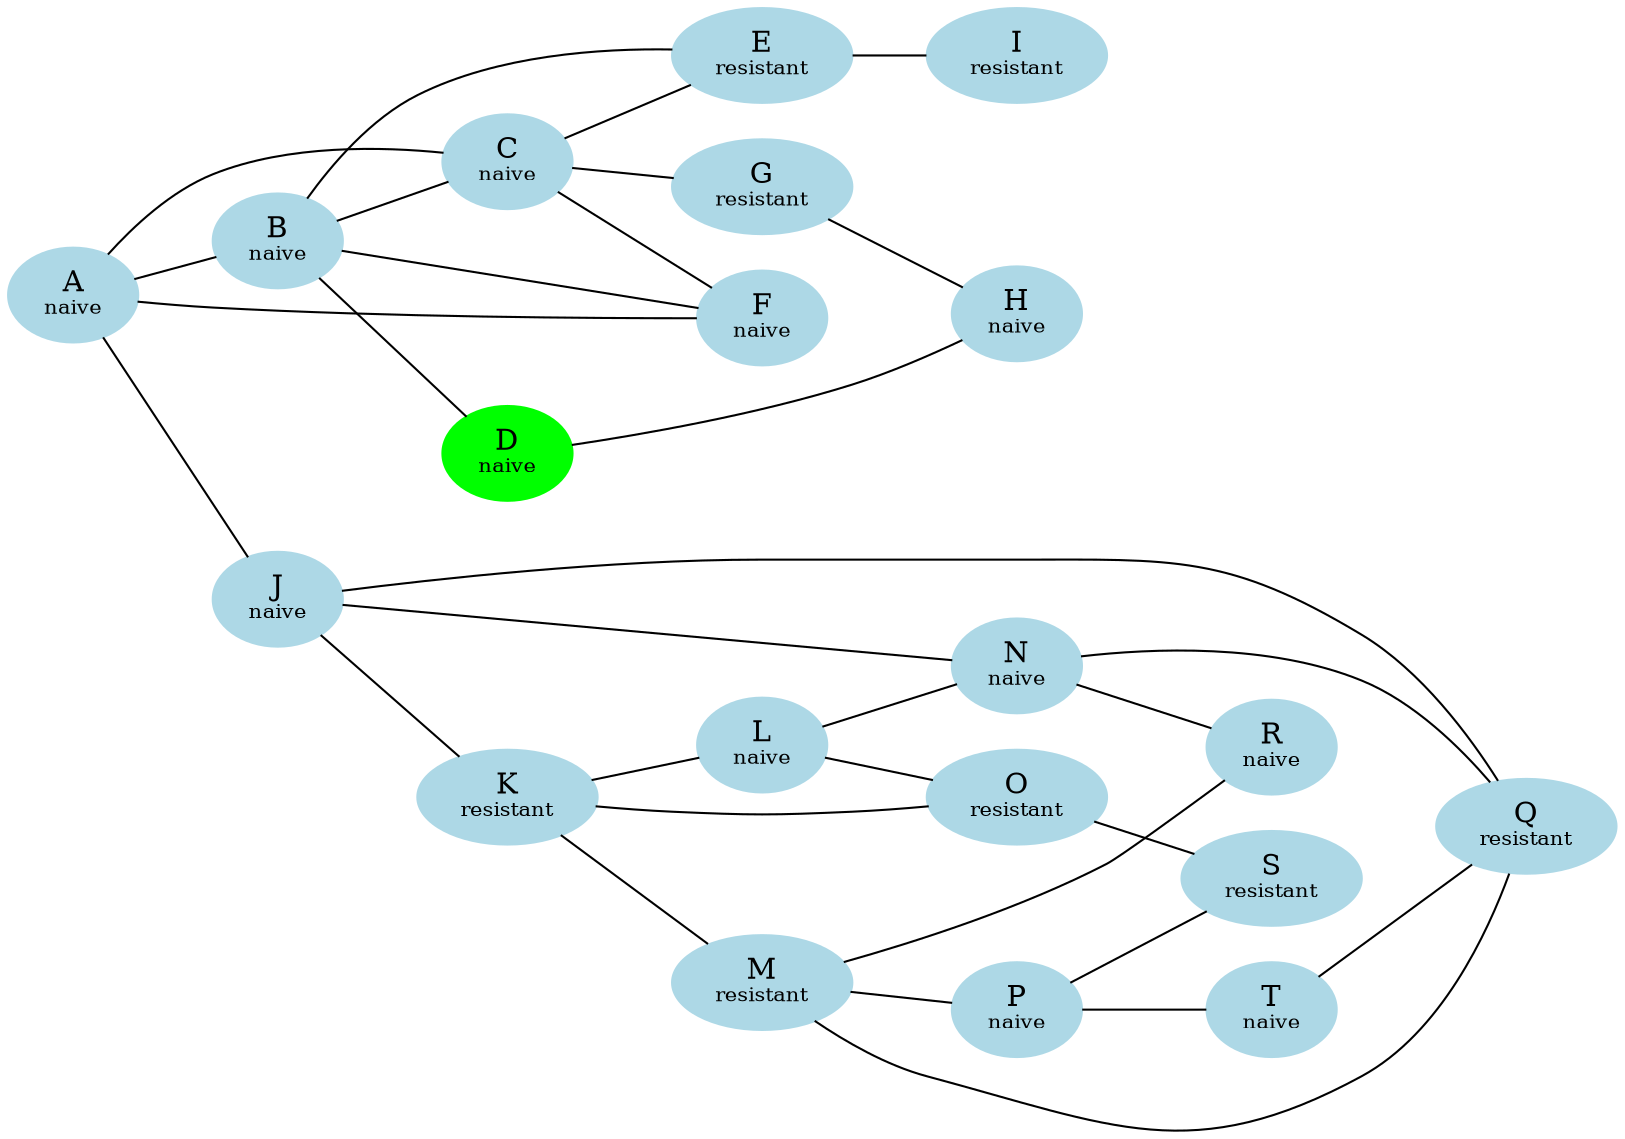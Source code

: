 graph {
 rankdir=LR;
A[label=<A<BR /><FONT POINT-SIZE="10">naive</FONT>>,style=filled, color=lightblue];
B[label=<B<BR /><FONT POINT-SIZE="10">naive</FONT>>,style=filled, color=lightblue];
C[label=<C<BR /><FONT POINT-SIZE="10">naive</FONT>>,style=filled, color=lightblue];
D[label=<D<BR /><FONT POINT-SIZE="10">naive</FONT>>,style=filled, color=green];
E[label=<E<BR /><FONT POINT-SIZE="10">resistant</FONT>>,style=filled, color=lightblue];
F[label=<F<BR /><FONT POINT-SIZE="10">naive</FONT>>,style=filled, color=lightblue];
G[label=<G<BR /><FONT POINT-SIZE="10">resistant</FONT>>,style=filled, color=lightblue];
H[label=<H<BR /><FONT POINT-SIZE="10">naive</FONT>>,style=filled, color=lightblue];
I[label=<I<BR /><FONT POINT-SIZE="10">resistant</FONT>>,style=filled, color=lightblue];
J[label=<J<BR /><FONT POINT-SIZE="10">naive</FONT>>,style=filled, color=lightblue];
K[label=<K<BR /><FONT POINT-SIZE="10">resistant</FONT>>,style=filled, color=lightblue];
L[label=<L<BR /><FONT POINT-SIZE="10">naive</FONT>>,style=filled, color=lightblue];
M[label=<M<BR /><FONT POINT-SIZE="10">resistant</FONT>>,style=filled, color=lightblue];
N[label=<N<BR /><FONT POINT-SIZE="10">naive</FONT>>,style=filled, color=lightblue];
O[label=<O<BR /><FONT POINT-SIZE="10">resistant</FONT>>,style=filled, color=lightblue];
P[label=<P<BR /><FONT POINT-SIZE="10">naive</FONT>>,style=filled, color=lightblue];
Q[label=<Q<BR /><FONT POINT-SIZE="10">resistant</FONT>>,style=filled, color=lightblue];
R[label=<R<BR /><FONT POINT-SIZE="10">naive</FONT>>,style=filled, color=lightblue];
S[label=<S<BR /><FONT POINT-SIZE="10">resistant</FONT>>,style=filled, color=lightblue];
T[label=<T<BR /><FONT POINT-SIZE="10">naive</FONT>>,style=filled, color=lightblue];
A -- {{B C J F }}
B -- {{D E C F }}
C -- {{F G E }}
D -- {{H }}
E -- {{I }}
F -- {{}}
G -- {{H }}
H -- {{}}
I -- {{}}
J -- {{K Q N }}
K -- {{L M O }}
L -- {{N O }}
M -- {{P Q R }}
N -- {{R Q }}
O -- {{S }}
P -- {{T S }}
Q -- {{}}
R -- {{}}
S -- {{}}
T -- {{Q }}
}